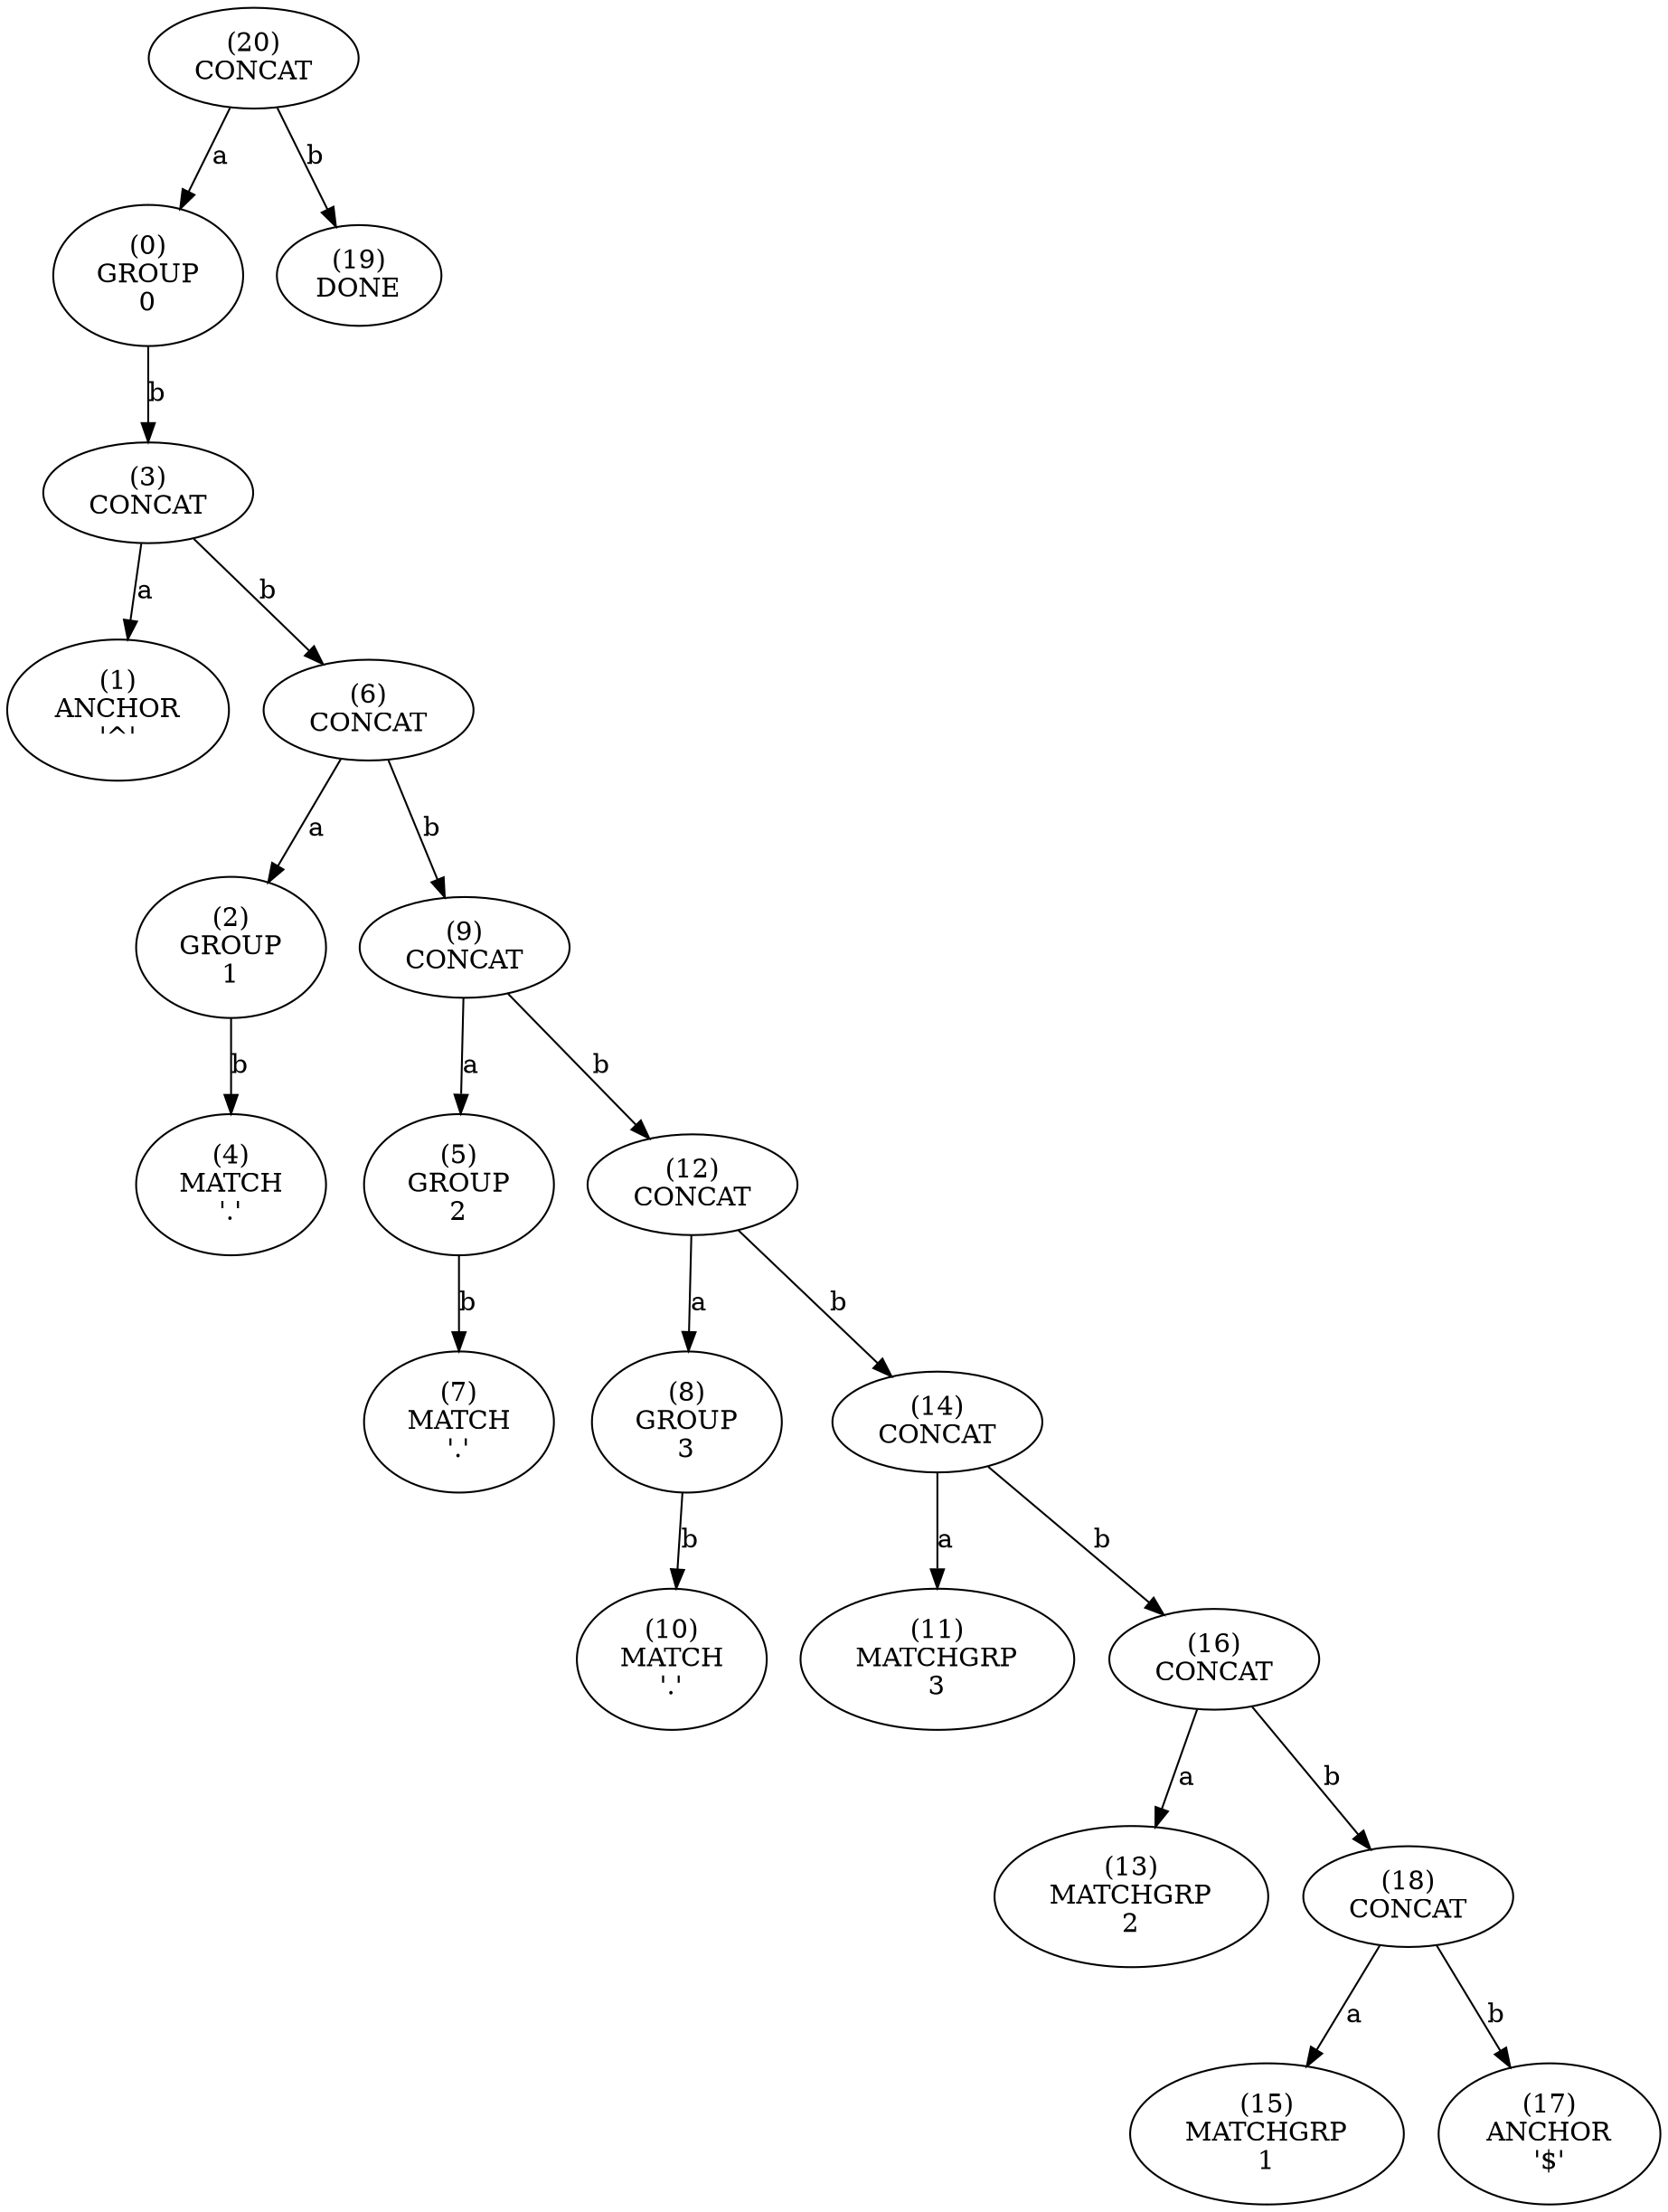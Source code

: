 digraph tree {
    n0xbbc86bbf2710 [label="(20)
CONCAT
"];
    n0xbbc86bbf2710 -> n0xbbc86bbf2490 [label="a"];
    n0xbbc86bbf2490 [label="(0)
GROUP
0"];
    n0xbbc86bbf2490 -> n0xbbc86bbf24f0 [label="b"];
    n0xbbc86bbf24f0 [label="(3)
CONCAT
"];
    n0xbbc86bbf24f0 -> n0xbbc86bbf24b0 [label="a"];
    n0xbbc86bbf24b0 [label="(1)
ANCHOR
'^'"];
    n0xbbc86bbf24f0 -> n0xbbc86bbf2550 [label="b"];
    n0xbbc86bbf2550 [label="(6)
CONCAT
"];
    n0xbbc86bbf2550 -> n0xbbc86bbf24d0 [label="a"];
    n0xbbc86bbf24d0 [label="(2)
GROUP
1"];
    n0xbbc86bbf24d0 -> n0xbbc86bbf2510 [label="b"];
    n0xbbc86bbf2510 [label="(4)
MATCH
'.'"];
    n0xbbc86bbf2550 -> n0xbbc86bbf25b0 [label="b"];
    n0xbbc86bbf25b0 [label="(9)
CONCAT
"];
    n0xbbc86bbf25b0 -> n0xbbc86bbf2530 [label="a"];
    n0xbbc86bbf2530 [label="(5)
GROUP
2"];
    n0xbbc86bbf2530 -> n0xbbc86bbf2570 [label="b"];
    n0xbbc86bbf2570 [label="(7)
MATCH
'.'"];
    n0xbbc86bbf25b0 -> n0xbbc86bbf2610 [label="b"];
    n0xbbc86bbf2610 [label="(12)
CONCAT
"];
    n0xbbc86bbf2610 -> n0xbbc86bbf2590 [label="a"];
    n0xbbc86bbf2590 [label="(8)
GROUP
3"];
    n0xbbc86bbf2590 -> n0xbbc86bbf25d0 [label="b"];
    n0xbbc86bbf25d0 [label="(10)
MATCH
'.'"];
    n0xbbc86bbf2610 -> n0xbbc86bbf2650 [label="b"];
    n0xbbc86bbf2650 [label="(14)
CONCAT
"];
    n0xbbc86bbf2650 -> n0xbbc86bbf25f0 [label="a"];
    n0xbbc86bbf25f0 [label="(11)
MATCHGRP
3"];
    n0xbbc86bbf2650 -> n0xbbc86bbf2690 [label="b"];
    n0xbbc86bbf2690 [label="(16)
CONCAT
"];
    n0xbbc86bbf2690 -> n0xbbc86bbf2630 [label="a"];
    n0xbbc86bbf2630 [label="(13)
MATCHGRP
2"];
    n0xbbc86bbf2690 -> n0xbbc86bbf26d0 [label="b"];
    n0xbbc86bbf26d0 [label="(18)
CONCAT
"];
    n0xbbc86bbf26d0 -> n0xbbc86bbf2670 [label="a"];
    n0xbbc86bbf2670 [label="(15)
MATCHGRP
1"];
    n0xbbc86bbf26d0 -> n0xbbc86bbf26b0 [label="b"];
    n0xbbc86bbf26b0 [label="(17)
ANCHOR
'$'"];
    n0xbbc86bbf2710 -> n0xbbc86bbf26f0 [label="b"];
    n0xbbc86bbf26f0 [label="(19)
DONE
"];
}
